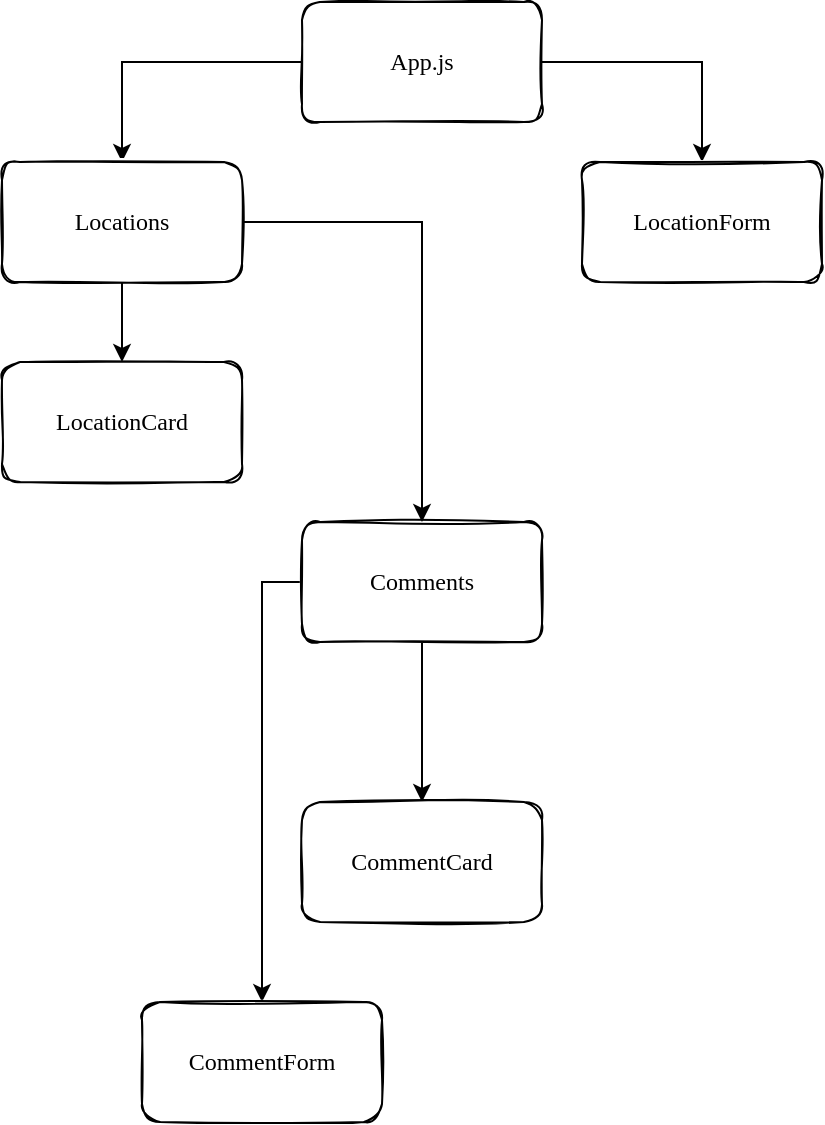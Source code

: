 <mxfile version="16.2.2" type="device"><diagram id="cOIYiqj9oKA15FfcFj9o" name="Page-1"><mxGraphModel dx="765" dy="846" grid="1" gridSize="10" guides="1" tooltips="1" connect="1" arrows="1" fold="1" page="1" pageScale="1" pageWidth="850" pageHeight="1100" math="0" shadow="0"><root><mxCell id="0"/><mxCell id="1" parent="0"/><mxCell id="Kqs7fXENg0E2DFKlGv2c-14" value="" style="edgeStyle=orthogonalEdgeStyle;rounded=0;orthogonalLoop=1;jettySize=auto;html=1;fontFamily=Comic Sans MS;" parent="1" source="Kqs7fXENg0E2DFKlGv2c-3" target="Kqs7fXENg0E2DFKlGv2c-13" edge="1"><mxGeometry relative="1" as="geometry"/></mxCell><mxCell id="Kqs7fXENg0E2DFKlGv2c-24" value="" style="edgeStyle=orthogonalEdgeStyle;rounded=0;orthogonalLoop=1;jettySize=auto;html=1;fontFamily=Comic Sans MS;" parent="1" source="Kqs7fXENg0E2DFKlGv2c-13" target="Kqs7fXENg0E2DFKlGv2c-23" edge="1"><mxGeometry relative="1" as="geometry"/></mxCell><mxCell id="EDG1M0wnbfkdn54ijREU-6" value="" style="edgeStyle=orthogonalEdgeStyle;rounded=0;orthogonalLoop=1;jettySize=auto;html=1;" edge="1" parent="1" source="Kqs7fXENg0E2DFKlGv2c-3" target="EDG1M0wnbfkdn54ijREU-5"><mxGeometry relative="1" as="geometry"/></mxCell><mxCell id="Kqs7fXENg0E2DFKlGv2c-3" value="App.js" style="rounded=1;whiteSpace=wrap;html=1;sketch=1;fontFamily=Comic Sans MS;" parent="1" vertex="1"><mxGeometry x="410" y="130" width="120" height="60" as="geometry"/></mxCell><mxCell id="EDG1M0wnbfkdn54ijREU-8" value="" style="edgeStyle=orthogonalEdgeStyle;rounded=0;orthogonalLoop=1;jettySize=auto;html=1;exitX=0;exitY=0.5;exitDx=0;exitDy=0;" edge="1" parent="1" source="Kqs7fXENg0E2DFKlGv2c-23" target="EDG1M0wnbfkdn54ijREU-7"><mxGeometry relative="1" as="geometry"/></mxCell><mxCell id="Kqs7fXENg0E2DFKlGv2c-13" value="Locations" style="rounded=1;whiteSpace=wrap;html=1;sketch=1;fontFamily=Comic Sans MS;" parent="1" vertex="1"><mxGeometry x="260" y="210" width="120" height="60" as="geometry"/></mxCell><mxCell id="EDG1M0wnbfkdn54ijREU-4" value="" style="edgeStyle=orthogonalEdgeStyle;rounded=0;orthogonalLoop=1;jettySize=auto;html=1;exitX=0.5;exitY=1;exitDx=0;exitDy=0;" edge="1" parent="1" source="Kqs7fXENg0E2DFKlGv2c-13" target="EDG1M0wnbfkdn54ijREU-3"><mxGeometry relative="1" as="geometry"/></mxCell><mxCell id="EDG1M0wnbfkdn54ijREU-10" value="" style="edgeStyle=orthogonalEdgeStyle;rounded=0;orthogonalLoop=1;jettySize=auto;html=1;" edge="1" parent="1" source="Kqs7fXENg0E2DFKlGv2c-23" target="EDG1M0wnbfkdn54ijREU-9"><mxGeometry relative="1" as="geometry"/></mxCell><mxCell id="Kqs7fXENg0E2DFKlGv2c-23" value="Comments" style="rounded=1;whiteSpace=wrap;html=1;sketch=1;fontFamily=Comic Sans MS;" parent="1" vertex="1"><mxGeometry x="410" y="390" width="120" height="60" as="geometry"/></mxCell><mxCell id="BzAPDA6SmomrL7c9HE97-6" value="" style="edgeStyle=orthogonalEdgeStyle;rounded=0;orthogonalLoop=1;jettySize=auto;html=1;" parent="1" edge="1"><mxGeometry relative="1" as="geometry"><mxPoint x="720" y="270" as="sourcePoint"/></mxGeometry></mxCell><mxCell id="EDG1M0wnbfkdn54ijREU-3" value="LocationCard" style="rounded=1;whiteSpace=wrap;html=1;sketch=1;fontFamily=Comic Sans MS;" vertex="1" parent="1"><mxGeometry x="260" y="310" width="120" height="60" as="geometry"/></mxCell><mxCell id="EDG1M0wnbfkdn54ijREU-5" value="LocationForm" style="rounded=1;whiteSpace=wrap;html=1;sketch=1;fontFamily=Comic Sans MS;" vertex="1" parent="1"><mxGeometry x="550" y="210" width="120" height="60" as="geometry"/></mxCell><mxCell id="EDG1M0wnbfkdn54ijREU-7" value="CommentForm" style="rounded=1;whiteSpace=wrap;html=1;sketch=1;fontFamily=Comic Sans MS;" vertex="1" parent="1"><mxGeometry x="330" y="630" width="120" height="60" as="geometry"/></mxCell><mxCell id="EDG1M0wnbfkdn54ijREU-9" value="CommentCard" style="rounded=1;whiteSpace=wrap;html=1;sketch=1;fontFamily=Comic Sans MS;" vertex="1" parent="1"><mxGeometry x="410" y="530" width="120" height="60" as="geometry"/></mxCell></root></mxGraphModel></diagram></mxfile>
